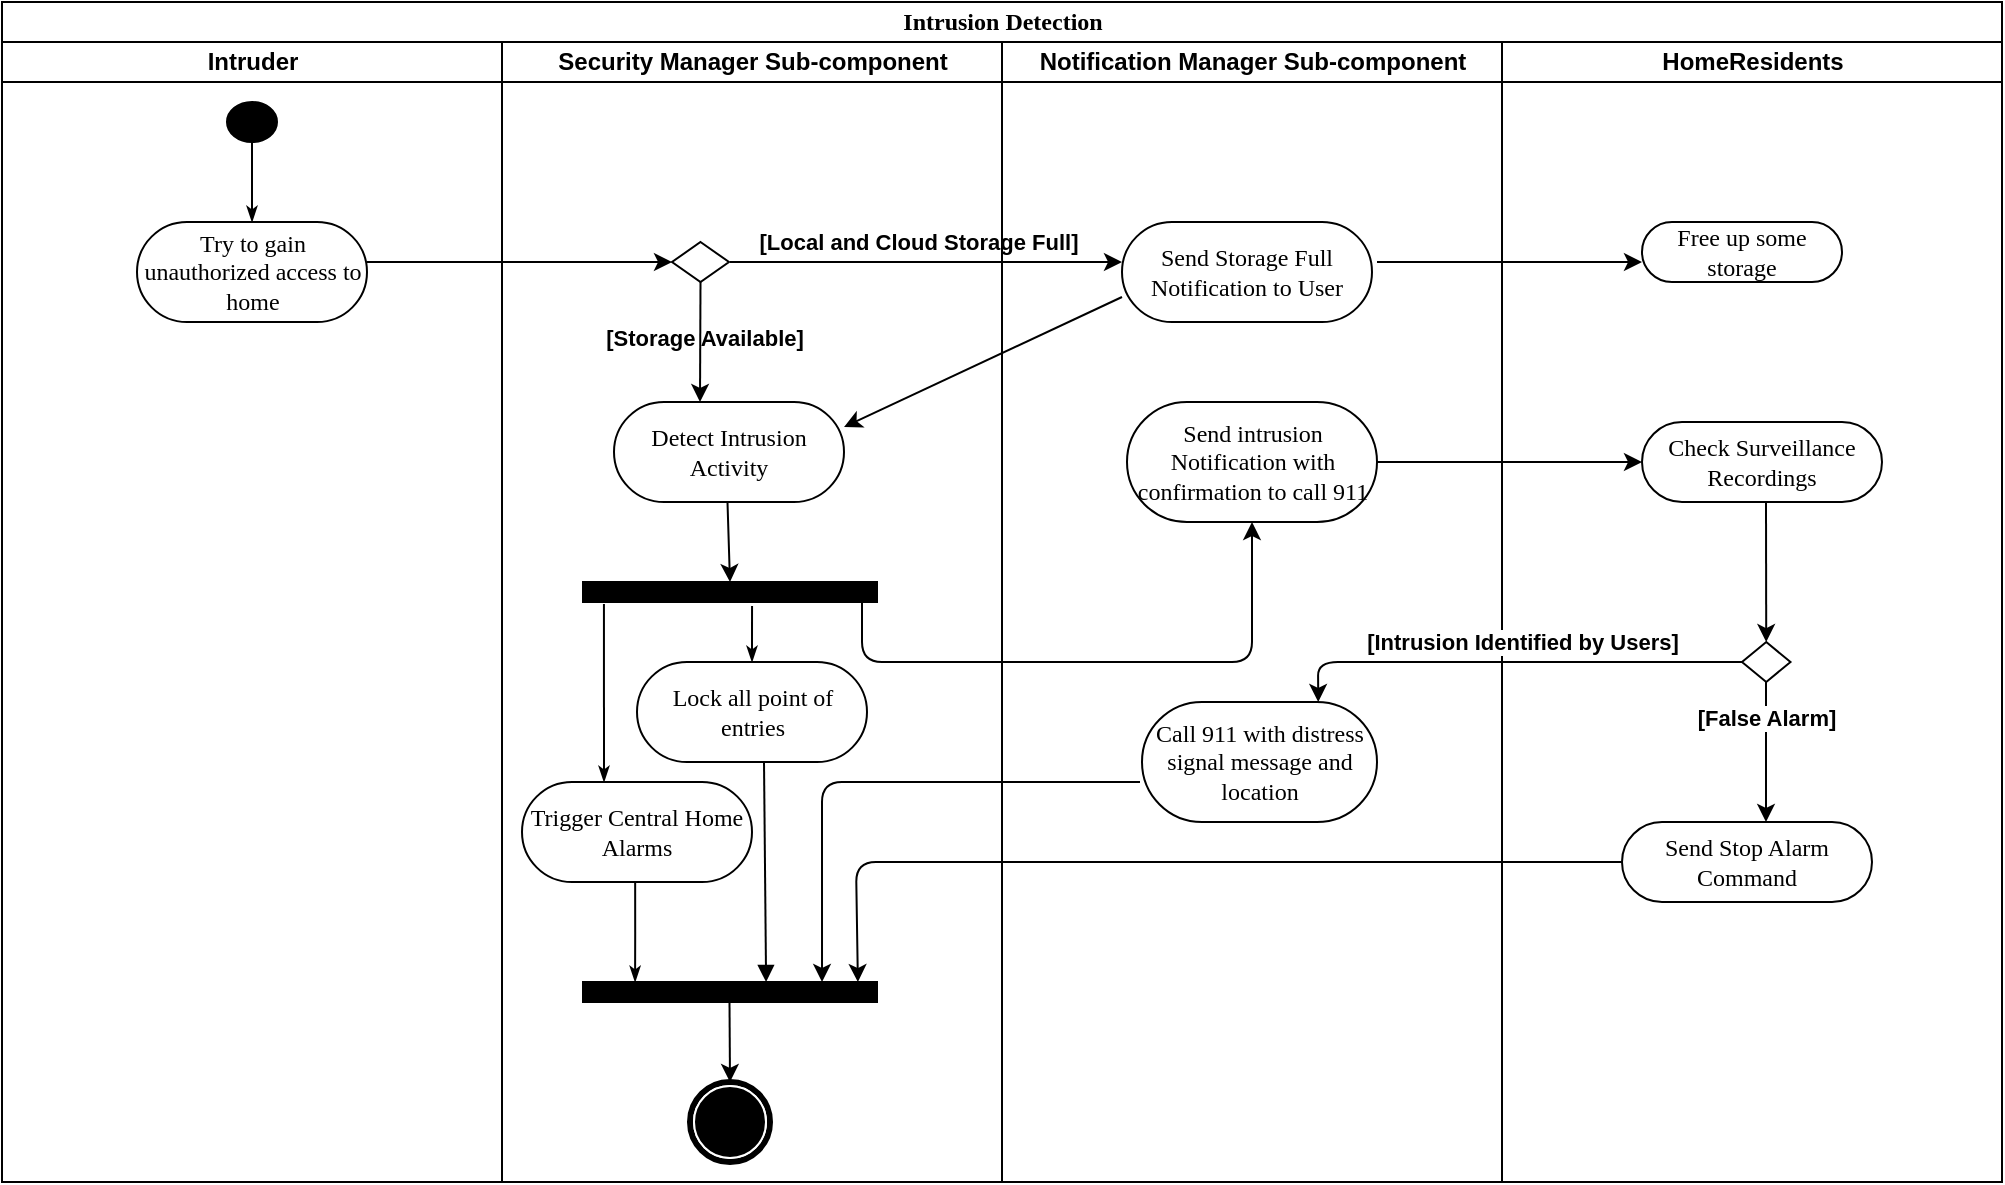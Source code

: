 <mxfile version="13.5.8" type="device"><diagram name="Page-1" id="0783ab3e-0a74-02c8-0abd-f7b4e66b4bec"><mxGraphModel dx="1958" dy="450" grid="1" gridSize="10" guides="1" tooltips="1" connect="1" arrows="1" fold="1" page="1" pageScale="1" pageWidth="850" pageHeight="1100" background="#ffffff" math="0" shadow="0"><root><mxCell id="0"/><mxCell id="1" parent="0"/><mxCell id="htSZmQA0AxmHr18CcMxh-1" value="HomeResidents" style="swimlane;html=1;startSize=20;" vertex="1" parent="1"><mxGeometry x="590" y="40" width="250" height="570" as="geometry"/></mxCell><mxCell id="htSZmQA0AxmHr18CcMxh-3" value="Free up some storage" style="rounded=1;whiteSpace=wrap;html=1;shadow=0;comic=0;labelBackgroundColor=none;strokeWidth=1;fontFamily=Verdana;fontSize=12;align=center;arcSize=50;" vertex="1" parent="htSZmQA0AxmHr18CcMxh-1"><mxGeometry x="70" y="90" width="100" height="30" as="geometry"/></mxCell><mxCell id="htSZmQA0AxmHr18CcMxh-51" value="Check&amp;nbsp;Surveillance Recordings" style="rounded=1;whiteSpace=wrap;html=1;shadow=0;comic=0;labelBackgroundColor=none;strokeWidth=1;fontFamily=Verdana;fontSize=12;align=center;arcSize=50;" vertex="1" parent="htSZmQA0AxmHr18CcMxh-1"><mxGeometry x="70" y="190" width="120" height="40" as="geometry"/></mxCell><mxCell id="htSZmQA0AxmHr18CcMxh-52" value="" style="rhombus;whiteSpace=wrap;html=1;" vertex="1" parent="htSZmQA0AxmHr18CcMxh-1"><mxGeometry x="120" y="300" width="24.25" height="20" as="geometry"/></mxCell><mxCell id="htSZmQA0AxmHr18CcMxh-54" value="" style="endArrow=classic;html=1;" edge="1" parent="htSZmQA0AxmHr18CcMxh-1" target="htSZmQA0AxmHr18CcMxh-52"><mxGeometry width="50" height="50" relative="1" as="geometry"><mxPoint x="132" y="230" as="sourcePoint"/><mxPoint x="720" y="370" as="targetPoint"/></mxGeometry></mxCell><mxCell id="htSZmQA0AxmHr18CcMxh-64" value="" style="endArrow=classic;html=1;" edge="1" parent="htSZmQA0AxmHr18CcMxh-1"><mxGeometry width="50" height="50" relative="1" as="geometry"><mxPoint x="132" y="320" as="sourcePoint"/><mxPoint x="132" y="390" as="targetPoint"/></mxGeometry></mxCell><mxCell id="htSZmQA0AxmHr18CcMxh-69" value="&lt;b&gt;[False Alarm]&lt;/b&gt;" style="edgeLabel;html=1;align=center;verticalAlign=middle;resizable=0;points=[];" vertex="1" connectable="0" parent="htSZmQA0AxmHr18CcMxh-64"><mxGeometry x="-0.486" relative="1" as="geometry"><mxPoint as="offset"/></mxGeometry></mxCell><mxCell id="htSZmQA0AxmHr18CcMxh-65" value="Send Stop Alarm Command" style="rounded=1;whiteSpace=wrap;html=1;shadow=0;comic=0;labelBackgroundColor=none;strokeWidth=1;fontFamily=Verdana;fontSize=12;align=center;arcSize=50;" vertex="1" parent="htSZmQA0AxmHr18CcMxh-1"><mxGeometry x="60" y="390" width="125" height="40" as="geometry"/></mxCell><mxCell id="1c1d494c118603dd-1" value="Intrusion Detection" style="swimlane;html=1;childLayout=stackLayout;startSize=20;rounded=0;shadow=0;comic=0;labelBackgroundColor=none;strokeWidth=1;fontFamily=Verdana;fontSize=12;align=center;" parent="1" vertex="1"><mxGeometry x="-160" y="20" width="1000" height="590" as="geometry"/></mxCell><mxCell id="1c1d494c118603dd-2" value="Intruder" style="swimlane;html=1;startSize=20;" parent="1c1d494c118603dd-1" vertex="1"><mxGeometry y="20" width="250" height="570" as="geometry"/></mxCell><mxCell id="60571a20871a0731-8" value="Try to gain unauthorized access to home" style="rounded=1;whiteSpace=wrap;html=1;shadow=0;comic=0;labelBackgroundColor=none;strokeWidth=1;fontFamily=Verdana;fontSize=12;align=center;arcSize=50;" parent="1c1d494c118603dd-2" vertex="1"><mxGeometry x="67.5" y="90" width="115" height="50" as="geometry"/></mxCell><mxCell id="60571a20871a0731-4" value="" style="ellipse;whiteSpace=wrap;html=1;rounded=0;shadow=0;comic=0;labelBackgroundColor=none;strokeWidth=1;fillColor=#000000;fontFamily=Verdana;fontSize=12;align=center;" parent="1c1d494c118603dd-2" vertex="1"><mxGeometry x="112.5" y="30" width="25" height="20" as="geometry"/></mxCell><mxCell id="1c1d494c118603dd-27" style="edgeStyle=orthogonalEdgeStyle;rounded=0;html=1;labelBackgroundColor=none;startArrow=none;startFill=0;startSize=5;endArrow=classicThin;endFill=1;endSize=5;jettySize=auto;orthogonalLoop=1;strokeWidth=1;fontFamily=Verdana;fontSize=12" parent="1c1d494c118603dd-2" source="60571a20871a0731-4" target="60571a20871a0731-8" edge="1"><mxGeometry relative="1" as="geometry"/></mxCell><mxCell id="htSZmQA0AxmHr18CcMxh-34" value="" style="endArrow=classic;html=1;entryX=0;entryY=0.5;entryDx=0;entryDy=0;" edge="1" parent="1c1d494c118603dd-2" target="htSZmQA0AxmHr18CcMxh-31"><mxGeometry width="50" height="50" relative="1" as="geometry"><mxPoint x="182.5" y="110" as="sourcePoint"/><mxPoint x="232.5" y="60" as="targetPoint"/></mxGeometry></mxCell><mxCell id="1c1d494c118603dd-3" value="Security Manager Sub-component" style="swimlane;html=1;startSize=20;" parent="1c1d494c118603dd-1" vertex="1"><mxGeometry x="250" y="20" width="250" height="570" as="geometry"/></mxCell><mxCell id="1c1d494c118603dd-40" style="edgeStyle=none;rounded=0;html=1;labelBackgroundColor=none;startArrow=none;startFill=0;startSize=5;endArrow=classicThin;endFill=1;endSize=5;jettySize=auto;orthogonalLoop=1;strokeWidth=1;fontFamily=Verdana;fontSize=12" parent="1c1d494c118603dd-3" target="1c1d494c118603dd-15" edge="1"><mxGeometry relative="1" as="geometry"><mxPoint x="125.5" y="480" as="sourcePoint"/></mxGeometry></mxCell><mxCell id="htSZmQA0AxmHr18CcMxh-41" value="" style="endArrow=classic;html=1;exitX=0.5;exitY=1;exitDx=0;exitDy=0;entryX=0.5;entryY=0;entryDx=0;entryDy=0;" edge="1" parent="1c1d494c118603dd-3" target="60571a20871a0731-3"><mxGeometry width="50" height="50" relative="1" as="geometry"><mxPoint x="112.75" y="230" as="sourcePoint"/><mxPoint x="112.5" y="290" as="targetPoint"/></mxGeometry></mxCell><mxCell id="htSZmQA0AxmHr18CcMxh-59" style="edgeStyle=orthogonalEdgeStyle;rounded=0;html=1;labelBackgroundColor=none;startArrow=none;startFill=0;startSize=5;endArrow=classicThin;endFill=1;endSize=5;jettySize=auto;orthogonalLoop=1;strokeWidth=1;fontFamily=Verdana;fontSize=12;exitX=0.492;exitY=1;exitDx=0;exitDy=0;exitPerimeter=0;" edge="1" parent="1c1d494c118603dd-3" source="htSZmQA0AxmHr18CcMxh-43"><mxGeometry relative="1" as="geometry"><mxPoint x="66.502" y="381" as="sourcePoint"/><mxPoint x="66.54" y="470" as="targetPoint"/></mxGeometry></mxCell><mxCell id="htSZmQA0AxmHr18CcMxh-43" value="Trigger Central Home Alarms" style="rounded=1;whiteSpace=wrap;html=1;shadow=0;comic=0;labelBackgroundColor=none;strokeWidth=1;fontFamily=Verdana;fontSize=12;align=center;arcSize=50;" vertex="1" parent="1c1d494c118603dd-3"><mxGeometry x="10" y="370" width="115" height="50" as="geometry"/></mxCell><mxCell id="htSZmQA0AxmHr18CcMxh-40" value="&lt;b&gt;[Storage Available]&lt;/b&gt;" style="edgeLabel;html=1;align=center;verticalAlign=middle;resizable=0;points=[];" vertex="1" connectable="0" parent="1c1d494c118603dd-3"><mxGeometry x="37" y="150" as="geometry"><mxPoint x="64" y="-2" as="offset"/></mxGeometry></mxCell><mxCell id="htSZmQA0AxmHr18CcMxh-58" value="" style="whiteSpace=wrap;html=1;rounded=0;shadow=0;comic=0;labelBackgroundColor=none;strokeWidth=1;fillColor=#000000;fontFamily=Verdana;fontSize=12;align=center;rotation=0;" vertex="1" parent="1c1d494c118603dd-3"><mxGeometry x="40.5" y="470" width="147" height="10" as="geometry"/></mxCell><mxCell id="60571a20871a0731-3" value="" style="whiteSpace=wrap;html=1;rounded=0;shadow=0;comic=0;labelBackgroundColor=none;strokeWidth=1;fillColor=#000000;fontFamily=Verdana;fontSize=12;align=center;rotation=0;" parent="1c1d494c118603dd-3" vertex="1"><mxGeometry x="40.5" y="270" width="147" height="10" as="geometry"/></mxCell><mxCell id="htSZmQA0AxmHr18CcMxh-31" value="" style="rhombus;whiteSpace=wrap;html=1;" vertex="1" parent="1c1d494c118603dd-3"><mxGeometry x="85" y="100" width="28.5" height="20" as="geometry"/></mxCell><mxCell id="htSZmQA0AxmHr18CcMxh-27" value="Detect Intrusion Activity" style="rounded=1;whiteSpace=wrap;html=1;shadow=0;comic=0;labelBackgroundColor=none;strokeWidth=1;fontFamily=Verdana;fontSize=12;align=center;arcSize=50;" vertex="1" parent="1c1d494c118603dd-3"><mxGeometry x="56" y="180" width="115" height="50" as="geometry"/></mxCell><mxCell id="1c1d494c118603dd-39" style="edgeStyle=none;rounded=0;html=1;labelBackgroundColor=none;startArrow=none;startFill=0;startSize=5;endArrow=classicThin;endFill=1;endSize=5;jettySize=auto;orthogonalLoop=1;strokeWidth=1;fontFamily=Verdana;fontSize=12" parent="1c1d494c118603dd-3" target="1c1d494c118603dd-11" edge="1"><mxGeometry relative="1" as="geometry"><mxPoint x="113.55" y="420" as="sourcePoint"/></mxGeometry></mxCell><mxCell id="1c1d494c118603dd-32" style="edgeStyle=orthogonalEdgeStyle;rounded=0;html=1;labelBackgroundColor=none;startArrow=none;startFill=0;startSize=5;endArrow=classicThin;endFill=1;endSize=5;jettySize=auto;orthogonalLoop=1;strokeWidth=1;fontFamily=Verdana;fontSize=12;exitX=0.146;exitY=1.3;exitDx=0;exitDy=0;exitPerimeter=0;" parent="1c1d494c118603dd-3" edge="1"><mxGeometry relative="1" as="geometry"><mxPoint x="50.962" y="281" as="sourcePoint"/><mxPoint x="51" y="370" as="targetPoint"/></mxGeometry></mxCell><mxCell id="htSZmQA0AxmHr18CcMxh-35" value="" style="endArrow=classic;html=1;" edge="1" parent="1c1d494c118603dd-3"><mxGeometry width="50" height="50" relative="1" as="geometry"><mxPoint x="114" y="110" as="sourcePoint"/><mxPoint x="310" y="110" as="targetPoint"/></mxGeometry></mxCell><mxCell id="htSZmQA0AxmHr18CcMxh-39" value="&lt;b&gt;[Local and Cloud Storage Full]&lt;/b&gt;" style="edgeLabel;html=1;align=center;verticalAlign=middle;resizable=0;points=[];" vertex="1" connectable="0" parent="htSZmQA0AxmHr18CcMxh-35"><mxGeometry x="-0.286" relative="1" as="geometry"><mxPoint x="24" y="-10" as="offset"/></mxGeometry></mxCell><mxCell id="1c1d494c118603dd-52" style="edgeStyle=none;rounded=0;html=1;dashed=1;labelBackgroundColor=none;startArrow=none;startFill=0;startSize=5;endArrow=oval;endFill=0;endSize=5;jettySize=auto;orthogonalLoop=1;strokeWidth=1;fontFamily=Verdana;fontSize=12" parent="1c1d494c118603dd-3" source="1c1d494c118603dd-23" edge="1"><mxGeometry relative="1" as="geometry"><mxPoint x="101.793" y="480" as="targetPoint"/></mxGeometry></mxCell><mxCell id="1c1d494c118603dd-53" style="edgeStyle=none;rounded=0;html=1;dashed=1;labelBackgroundColor=none;startArrow=none;startFill=0;startSize=5;endArrow=oval;endFill=0;endSize=5;jettySize=auto;orthogonalLoop=1;strokeWidth=1;fontFamily=Verdana;fontSize=12" parent="1c1d494c118603dd-3" source="1c1d494c118603dd-23" edge="1"><mxGeometry relative="1" as="geometry"><mxPoint x="125" y="529.167" as="targetPoint"/></mxGeometry></mxCell><mxCell id="htSZmQA0AxmHr18CcMxh-38" value="" style="endArrow=classic;html=1;exitX=0.5;exitY=1;exitDx=0;exitDy=0;" edge="1" parent="1c1d494c118603dd-3" source="htSZmQA0AxmHr18CcMxh-31"><mxGeometry width="50" height="50" relative="1" as="geometry"><mxPoint x="170" y="190" as="sourcePoint"/><mxPoint x="99" y="180" as="targetPoint"/></mxGeometry></mxCell><mxCell id="1c1d494c118603dd-31" style="edgeStyle=orthogonalEdgeStyle;rounded=0;html=1;labelBackgroundColor=none;startArrow=none;startFill=0;startSize=5;endArrow=classicThin;endFill=1;endSize=5;jettySize=auto;orthogonalLoop=1;strokeWidth=1;fontFamily=Verdana;fontSize=12;exitX=0.575;exitY=1.2;exitDx=0;exitDy=0;exitPerimeter=0;" parent="1c1d494c118603dd-3" source="60571a20871a0731-3" target="htSZmQA0AxmHr18CcMxh-44" edge="1"><mxGeometry relative="1" as="geometry"><mxPoint x="177" y="275" as="sourcePoint"/><mxPoint x="177" y="360" as="targetPoint"/></mxGeometry></mxCell><mxCell id="htSZmQA0AxmHr18CcMxh-68" value="" style="endArrow=classic;html=1;exitX=0.5;exitY=1;exitDx=0;exitDy=0;entryX=0.5;entryY=0;entryDx=0;entryDy=0;" edge="1" parent="1c1d494c118603dd-3" target="htSZmQA0AxmHr18CcMxh-15"><mxGeometry width="50" height="50" relative="1" as="geometry"><mxPoint x="113.75" y="480" as="sourcePoint"/><mxPoint x="115" y="520" as="targetPoint"/></mxGeometry></mxCell><mxCell id="htSZmQA0AxmHr18CcMxh-15" value="" style="shape=mxgraph.bpmn.shape;html=1;verticalLabelPosition=bottom;labelBackgroundColor=#ffffff;verticalAlign=top;perimeter=ellipsePerimeter;outline=end;symbol=terminate;rounded=0;shadow=0;comic=0;strokeWidth=1;fontFamily=Verdana;fontSize=12;align=center;" vertex="1" parent="1c1d494c118603dd-3"><mxGeometry x="94" y="520" width="40" height="40" as="geometry"/></mxCell><mxCell id="htSZmQA0AxmHr18CcMxh-44" value="Lock all point of entries" style="rounded=1;whiteSpace=wrap;html=1;shadow=0;comic=0;labelBackgroundColor=none;strokeWidth=1;fontFamily=Verdana;fontSize=12;align=center;arcSize=50;" vertex="1" parent="1c1d494c118603dd-3"><mxGeometry x="67.5" y="310" width="115" height="50" as="geometry"/></mxCell><mxCell id="htSZmQA0AxmHr18CcMxh-45" value="" style="endArrow=classic;html=1;entryX=0.5;entryY=1;entryDx=0;entryDy=0;" edge="1" parent="1c1d494c118603dd-3" target="htSZmQA0AxmHr18CcMxh-46"><mxGeometry width="50" height="50" relative="1" as="geometry"><mxPoint x="180" y="280" as="sourcePoint"/><mxPoint x="320" y="310" as="targetPoint"/><Array as="points"><mxPoint x="180" y="310"/><mxPoint x="375" y="310"/></Array></mxGeometry></mxCell><mxCell id="htSZmQA0AxmHr18CcMxh-62" value="" style="html=1;verticalAlign=bottom;endArrow=block;entryX=0.684;entryY=0;entryDx=0;entryDy=0;entryPerimeter=0;" edge="1" parent="1c1d494c118603dd-3"><mxGeometry width="80" relative="1" as="geometry"><mxPoint x="131" y="360" as="sourcePoint"/><mxPoint x="132.048" y="470" as="targetPoint"/></mxGeometry></mxCell><mxCell id="1c1d494c118603dd-4" value="Notification Manager Sub-component" style="swimlane;html=1;startSize=20;" parent="1c1d494c118603dd-1" vertex="1"><mxGeometry x="500" y="20" width="250" height="570" as="geometry"/></mxCell><mxCell id="htSZmQA0AxmHr18CcMxh-36" value="Send Storage Full Notification to User" style="rounded=1;whiteSpace=wrap;html=1;shadow=0;comic=0;labelBackgroundColor=none;strokeWidth=1;fontFamily=Verdana;fontSize=12;align=center;arcSize=50;" vertex="1" parent="1c1d494c118603dd-4"><mxGeometry x="60" y="90" width="125" height="50" as="geometry"/></mxCell><mxCell id="htSZmQA0AxmHr18CcMxh-46" value="Send intrusion Notification with confirmation to call 911" style="rounded=1;whiteSpace=wrap;html=1;shadow=0;comic=0;labelBackgroundColor=none;strokeWidth=1;fontFamily=Verdana;fontSize=12;align=center;arcSize=50;" vertex="1" parent="1c1d494c118603dd-4"><mxGeometry x="62.5" y="180" width="125" height="60" as="geometry"/></mxCell><mxCell id="htSZmQA0AxmHr18CcMxh-55" value="Call 911 with distress signal message and location" style="rounded=1;whiteSpace=wrap;html=1;shadow=0;comic=0;labelBackgroundColor=none;strokeWidth=1;fontFamily=Verdana;fontSize=12;align=center;arcSize=50;" vertex="1" parent="1c1d494c118603dd-4"><mxGeometry x="70" y="330" width="117.5" height="60" as="geometry"/></mxCell><mxCell id="htSZmQA0AxmHr18CcMxh-66" value="" style="endArrow=classic;html=1;entryX=0.935;entryY=0;entryDx=0;entryDy=0;entryPerimeter=0;" edge="1" parent="1c1d494c118603dd-4" target="htSZmQA0AxmHr18CcMxh-58"><mxGeometry width="50" height="50" relative="1" as="geometry"><mxPoint x="310" y="410" as="sourcePoint"/><mxPoint x="-75" y="470" as="targetPoint"/><Array as="points"><mxPoint x="-73" y="410"/></Array></mxGeometry></mxCell><mxCell id="htSZmQA0AxmHr18CcMxh-47" value="" style="endArrow=classic;html=1;" edge="1" parent="1c1d494c118603dd-4"><mxGeometry width="50" height="50" relative="1" as="geometry"><mxPoint x="187.5" y="110" as="sourcePoint"/><mxPoint x="320" y="110" as="targetPoint"/></mxGeometry></mxCell><mxCell id="htSZmQA0AxmHr18CcMxh-50" value="" style="endArrow=classic;html=1;" edge="1" parent="1c1d494c118603dd-4"><mxGeometry width="50" height="50" relative="1" as="geometry"><mxPoint x="187.5" y="210" as="sourcePoint"/><mxPoint x="320" y="210" as="targetPoint"/></mxGeometry></mxCell><mxCell id="htSZmQA0AxmHr18CcMxh-37" value="" style="endArrow=classic;html=1;entryX=1;entryY=0.25;entryDx=0;entryDy=0;exitX=0;exitY=0.75;exitDx=0;exitDy=0;" edge="1" parent="1c1d494c118603dd-1" source="htSZmQA0AxmHr18CcMxh-36" target="htSZmQA0AxmHr18CcMxh-27"><mxGeometry width="50" height="50" relative="1" as="geometry"><mxPoint x="374" y="140" as="sourcePoint"/><mxPoint x="570" y="140" as="targetPoint"/></mxGeometry></mxCell><mxCell id="htSZmQA0AxmHr18CcMxh-63" value="" style="endArrow=classic;html=1;entryX=0.813;entryY=0;entryDx=0;entryDy=0;entryPerimeter=0;" edge="1" parent="1c1d494c118603dd-1" target="htSZmQA0AxmHr18CcMxh-58"><mxGeometry width="50" height="50" relative="1" as="geometry"><mxPoint x="569" y="390" as="sourcePoint"/><mxPoint x="430" y="460" as="targetPoint"/><Array as="points"><mxPoint x="410" y="390"/></Array></mxGeometry></mxCell><mxCell id="htSZmQA0AxmHr18CcMxh-53" value="" style="endArrow=classic;html=1;entryX=0.75;entryY=0;entryDx=0;entryDy=0;" edge="1" parent="1" target="htSZmQA0AxmHr18CcMxh-55"><mxGeometry width="50" height="50" relative="1" as="geometry"><mxPoint x="710" y="350" as="sourcePoint"/><mxPoint x="720" y="410" as="targetPoint"/><Array as="points"><mxPoint x="650" y="350"/><mxPoint x="498" y="350"/></Array></mxGeometry></mxCell><mxCell id="htSZmQA0AxmHr18CcMxh-57" value="&lt;b&gt;[Intrusion Identified by Users]&lt;/b&gt;" style="edgeLabel;html=1;align=center;verticalAlign=middle;resizable=0;points=[];" vertex="1" connectable="0" parent="htSZmQA0AxmHr18CcMxh-53"><mxGeometry x="0.362" relative="1" as="geometry"><mxPoint x="48" y="-10" as="offset"/></mxGeometry></mxCell></root></mxGraphModel></diagram></mxfile>